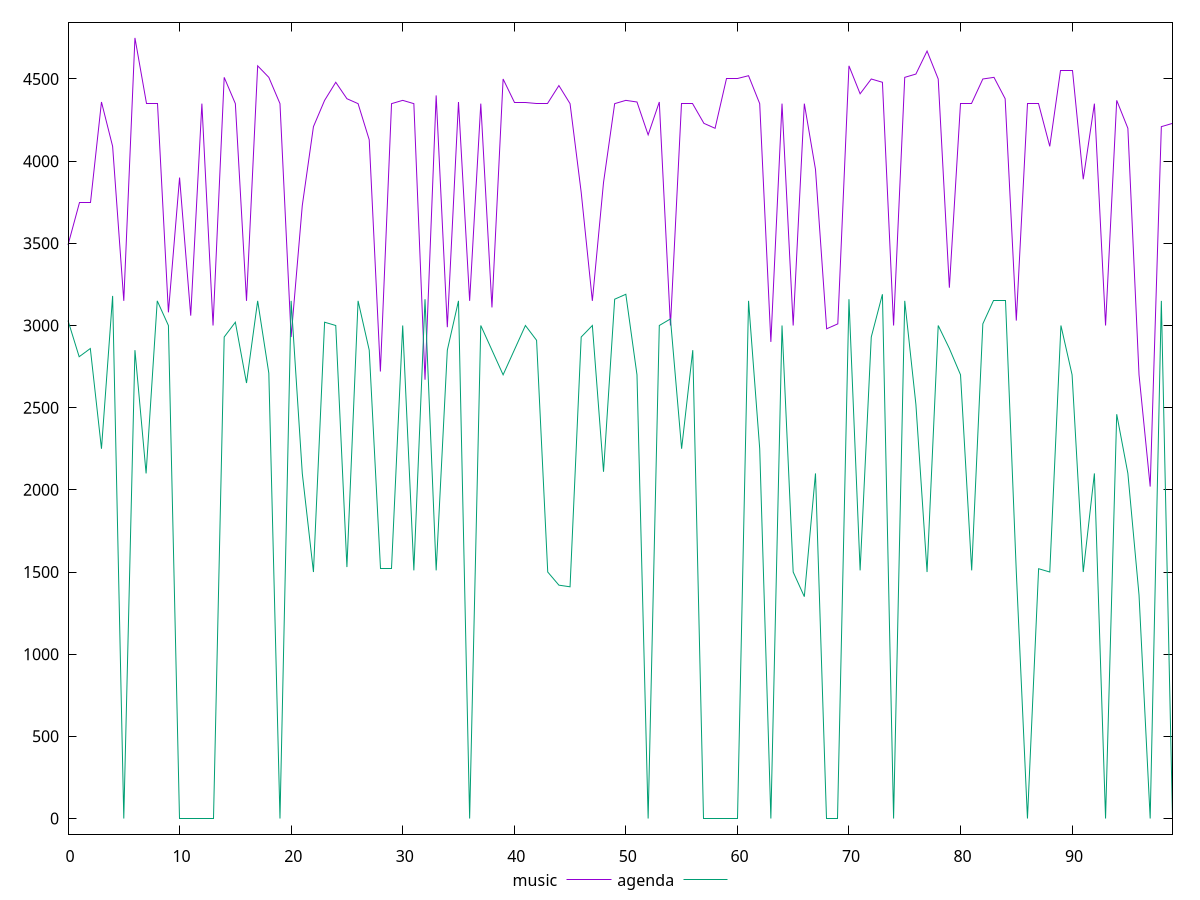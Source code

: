 reset

$music <<EOF
0 3490
1 3750
2 3750
3 4360
4 4090
5 3150
6 4750
7 4350
8 4350
9 3080
10 3900
11 3060
12 4350
13 3000
14 4510
15 4350
16 3150
17 4580
18 4510
19 4350
20 2930
21 3730
22 4210
23 4370
24 4480
25 4380
26 4350
27 4130
28 2720
29 4350
30 4370
31 4350
32 2670
33 4400
34 2990
35 4360
36 3150
37 4350
38 3110
39 4500
40 4360
41 4360
42 4350
43 4350
44 4460
45 4350
46 3810
47 3150
48 3870
49 4350
50 4370
51 4360
52 4160
53 4360
54 3000
55 4350
56 4350
57 4230
58 4200
59 4500
60 4500
61 4520
62 4350
63 2900
64 4350
65 3000
66 4350
67 3950
68 2980
69 3010
70 4580
71 4410
72 4500
73 4480
74 3000
75 4510
76 4530
77 4670
78 4500
79 3230
80 4350
81 4350
82 4500
83 4510
84 4380
85 3030
86 4350
87 4350
88 4090
89 4550
90 4550
91 3890
92 4350
93 3000
94 4370
95 4200
96 2700
97 2020
98 4210
99 4230
EOF

$agenda <<EOF
0 3030
1 2810
2 2860
3 2250
4 3180
5 0
6 2850
7 2100
8 3150
9 3000
10 0
11 0
12 0
13 0
14 2930
15 3020
16 2650
17 3150
18 2710
19 0
20 3150
21 2100
22 1500
23 3020
24 3000
25 1530
26 3150
27 2850
28 1520
29 1520
30 3000
31 1510
32 3160
33 1510
34 2850
35 3150
36 0
37 3000
38 2850
39 2700
40 2850
41 3000
42 2910
43 1500
44 1420
45 1410
46 2930
47 3000
48 2110
49 3160
50 3190
51 2700
52 0
53 3000
54 3040
55 2250
56 2850
57 0
58 0
59 0
60 0
61 3150
62 2250
63 0
64 3000
65 1500
66 1350
67 2100
68 0
69 0
70 3160
71 1510
72 2930
73 3190
74 0
75 3150
76 2520
77 1500
78 3000
79 2860
80 2700
81 1510
82 3010
83 3150
84 3150
85 1500
86 0
87 1520
88 1500
89 3000
90 2700
91 1500
92 2100
93 0
94 2460
95 2100
96 1360
97 0
98 3150
99 0
EOF

set key outside below
set xrange [0:99]
set yrange [-95:4845]
set trange [-95:4845]
set terminal svg size 640, 520 enhanced background rgb 'white'
set output "reports/report_00027_2021-02-24T12-40-31.850Z/unused-javascript/comparison/line/0_vs_1.svg"

plot $music title "music" with line, \
     $agenda title "agenda" with line

reset
